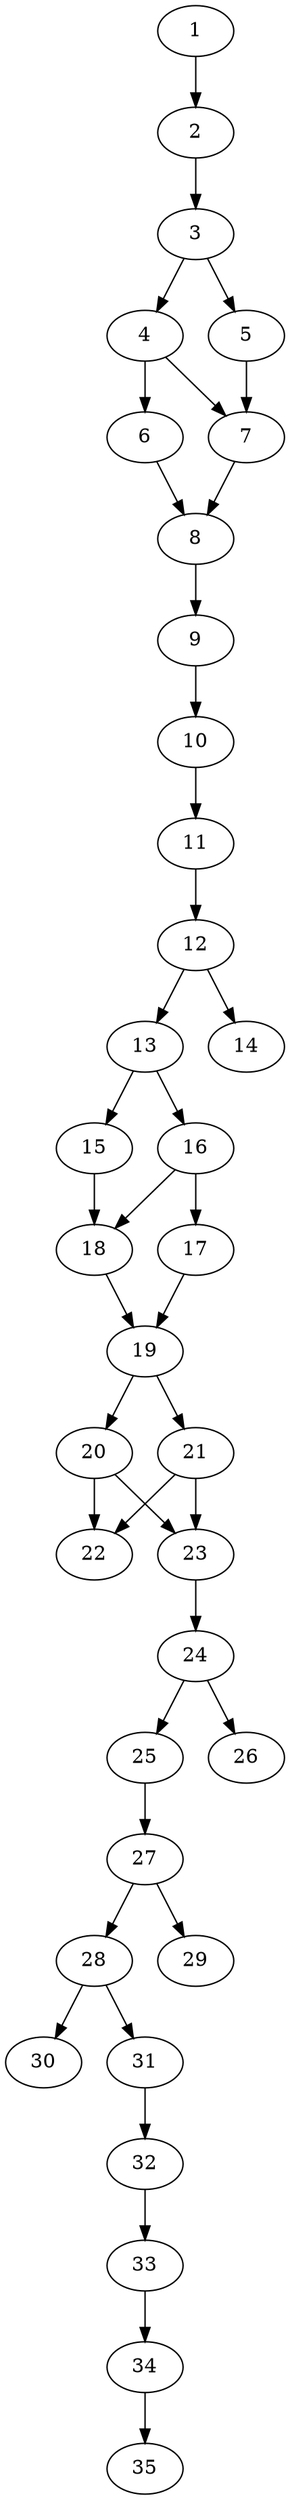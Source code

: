// DAG automatically generated by daggen at Thu Oct  3 14:05:38 2019
// ./daggen --dot -n 35 --ccr 0.4 --fat 0.3 --regular 0.7 --density 0.7 --mindata 5242880 --maxdata 52428800 
digraph G {
  1 [size="17164800", alpha="0.14", expect_size="6865920"] 
  1 -> 2 [size ="6865920"]
  2 [size="122618880", alpha="0.03", expect_size="49047552"] 
  2 -> 3 [size ="49047552"]
  3 [size="34181120", alpha="0.11", expect_size="13672448"] 
  3 -> 4 [size ="13672448"]
  3 -> 5 [size ="13672448"]
  4 [size="125404160", alpha="0.15", expect_size="50161664"] 
  4 -> 6 [size ="50161664"]
  4 -> 7 [size ="50161664"]
  5 [size="24046080", alpha="0.01", expect_size="9618432"] 
  5 -> 7 [size ="9618432"]
  6 [size="40248320", alpha="0.01", expect_size="16099328"] 
  6 -> 8 [size ="16099328"]
  7 [size="100986880", alpha="0.11", expect_size="40394752"] 
  7 -> 8 [size ="40394752"]
  8 [size="44334080", alpha="0.09", expect_size="17733632"] 
  8 -> 9 [size ="17733632"]
  9 [size="83502080", alpha="0.08", expect_size="33400832"] 
  9 -> 10 [size ="33400832"]
  10 [size="22097920", alpha="0.13", expect_size="8839168"] 
  10 -> 11 [size ="8839168"]
  11 [size="70625280", alpha="0.08", expect_size="28250112"] 
  11 -> 12 [size ="28250112"]
  12 [size="38118400", alpha="0.14", expect_size="15247360"] 
  12 -> 13 [size ="15247360"]
  12 -> 14 [size ="15247360"]
  13 [size="53184000", alpha="0.07", expect_size="21273600"] 
  13 -> 15 [size ="21273600"]
  13 -> 16 [size ="21273600"]
  14 [size="115758080", alpha="0.12", expect_size="46303232"] 
  15 [size="86138880", alpha="0.03", expect_size="34455552"] 
  15 -> 18 [size ="34455552"]
  16 [size="93488640", alpha="0.12", expect_size="37395456"] 
  16 -> 17 [size ="37395456"]
  16 -> 18 [size ="37395456"]
  17 [size="97630720", alpha="0.03", expect_size="39052288"] 
  17 -> 19 [size ="39052288"]
  18 [size="46868480", alpha="0.02", expect_size="18747392"] 
  18 -> 19 [size ="18747392"]
  19 [size="97100800", alpha="0.12", expect_size="38840320"] 
  19 -> 20 [size ="38840320"]
  19 -> 21 [size ="38840320"]
  20 [size="25635840", alpha="0.07", expect_size="10254336"] 
  20 -> 22 [size ="10254336"]
  20 -> 23 [size ="10254336"]
  21 [size="102817280", alpha="0.02", expect_size="41126912"] 
  21 -> 22 [size ="41126912"]
  21 -> 23 [size ="41126912"]
  22 [size="32491520", alpha="0.16", expect_size="12996608"] 
  23 [size="115281920", alpha="0.13", expect_size="46112768"] 
  23 -> 24 [size ="46112768"]
  24 [size="37770240", alpha="0.10", expect_size="15108096"] 
  24 -> 25 [size ="15108096"]
  24 -> 26 [size ="15108096"]
  25 [size="108592640", alpha="0.08", expect_size="43437056"] 
  25 -> 27 [size ="43437056"]
  26 [size="124794880", alpha="0.11", expect_size="49917952"] 
  27 [size="79680000", alpha="0.09", expect_size="31872000"] 
  27 -> 28 [size ="31872000"]
  27 -> 29 [size ="31872000"]
  28 [size="96924160", alpha="0.12", expect_size="38769664"] 
  28 -> 30 [size ="38769664"]
  28 -> 31 [size ="38769664"]
  29 [size="109199360", alpha="0.07", expect_size="43679744"] 
  30 [size="61237760", alpha="0.04", expect_size="24495104"] 
  31 [size="99622400", alpha="0.10", expect_size="39848960"] 
  31 -> 32 [size ="39848960"]
  32 [size="110448640", alpha="0.01", expect_size="44179456"] 
  32 -> 33 [size ="44179456"]
  33 [size="85263360", alpha="0.18", expect_size="34105344"] 
  33 -> 34 [size ="34105344"]
  34 [size="45140480", alpha="0.13", expect_size="18056192"] 
  34 -> 35 [size ="18056192"]
  35 [size="102382080", alpha="0.00", expect_size="40952832"] 
}

